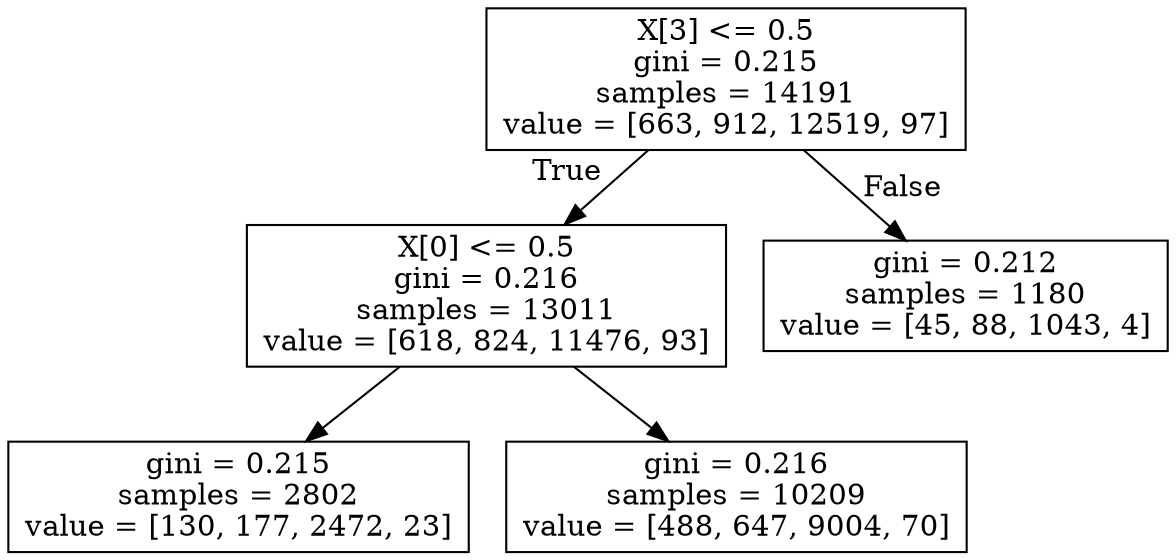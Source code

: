 digraph Tree {
node [shape=box] ;
0 [label="X[3] <= 0.5\ngini = 0.215\nsamples = 14191\nvalue = [663, 912, 12519, 97]"] ;
1 [label="X[0] <= 0.5\ngini = 0.216\nsamples = 13011\nvalue = [618, 824, 11476, 93]"] ;
0 -> 1 [labeldistance=2.5, labelangle=45, headlabel="True"] ;
2 [label="gini = 0.215\nsamples = 2802\nvalue = [130, 177, 2472, 23]"] ;
1 -> 2 ;
3 [label="gini = 0.216\nsamples = 10209\nvalue = [488, 647, 9004, 70]"] ;
1 -> 3 ;
4 [label="gini = 0.212\nsamples = 1180\nvalue = [45, 88, 1043, 4]"] ;
0 -> 4 [labeldistance=2.5, labelangle=-45, headlabel="False"] ;
}